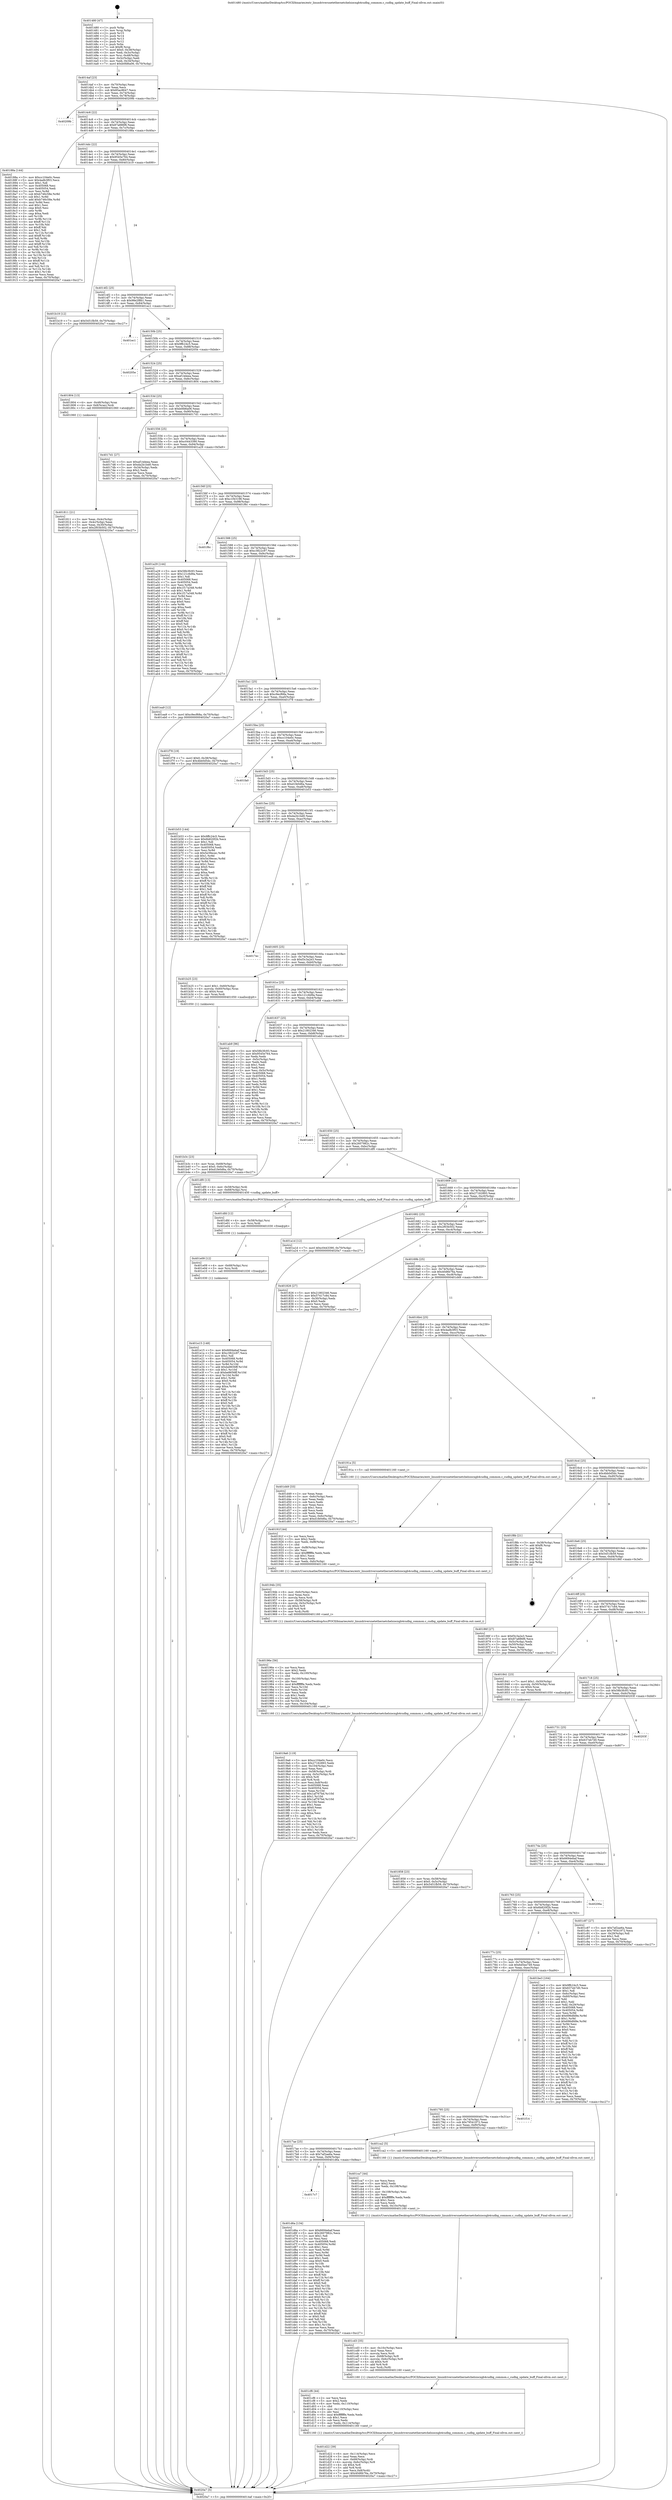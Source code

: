 digraph "0x401480" {
  label = "0x401480 (/mnt/c/Users/mathe/Desktop/tcc/POCII/binaries/extr_linuxdriversnetethernetchelsiocxgb4cudbg_common.c_cudbg_update_buff_Final-ollvm.out::main(0))"
  labelloc = "t"
  node[shape=record]

  Entry [label="",width=0.3,height=0.3,shape=circle,fillcolor=black,style=filled]
  "0x4014af" [label="{
     0x4014af [23]\l
     | [instrs]\l
     &nbsp;&nbsp;0x4014af \<+3\>: mov -0x70(%rbp),%eax\l
     &nbsp;&nbsp;0x4014b2 \<+2\>: mov %eax,%ecx\l
     &nbsp;&nbsp;0x4014b4 \<+6\>: sub $0x85ac8647,%ecx\l
     &nbsp;&nbsp;0x4014ba \<+3\>: mov %eax,-0x74(%rbp)\l
     &nbsp;&nbsp;0x4014bd \<+3\>: mov %ecx,-0x78(%rbp)\l
     &nbsp;&nbsp;0x4014c0 \<+6\>: je 000000000040209b \<main+0xc1b\>\l
  }"]
  "0x40209b" [label="{
     0x40209b\l
  }", style=dashed]
  "0x4014c6" [label="{
     0x4014c6 [22]\l
     | [instrs]\l
     &nbsp;&nbsp;0x4014c6 \<+5\>: jmp 00000000004014cb \<main+0x4b\>\l
     &nbsp;&nbsp;0x4014cb \<+3\>: mov -0x74(%rbp),%eax\l
     &nbsp;&nbsp;0x4014ce \<+5\>: sub $0x87a886f6,%eax\l
     &nbsp;&nbsp;0x4014d3 \<+3\>: mov %eax,-0x7c(%rbp)\l
     &nbsp;&nbsp;0x4014d6 \<+6\>: je 000000000040188a \<main+0x40a\>\l
  }"]
  Exit [label="",width=0.3,height=0.3,shape=circle,fillcolor=black,style=filled,peripheries=2]
  "0x40188a" [label="{
     0x40188a [144]\l
     | [instrs]\l
     &nbsp;&nbsp;0x40188a \<+5\>: mov $0xcc104e0c,%eax\l
     &nbsp;&nbsp;0x40188f \<+5\>: mov $0x4adb3f03,%ecx\l
     &nbsp;&nbsp;0x401894 \<+2\>: mov $0x1,%dl\l
     &nbsp;&nbsp;0x401896 \<+7\>: mov 0x405068,%esi\l
     &nbsp;&nbsp;0x40189d \<+7\>: mov 0x405054,%edi\l
     &nbsp;&nbsp;0x4018a4 \<+3\>: mov %esi,%r8d\l
     &nbsp;&nbsp;0x4018a7 \<+7\>: sub $0xb746c58e,%r8d\l
     &nbsp;&nbsp;0x4018ae \<+4\>: sub $0x1,%r8d\l
     &nbsp;&nbsp;0x4018b2 \<+7\>: add $0xb746c58e,%r8d\l
     &nbsp;&nbsp;0x4018b9 \<+4\>: imul %r8d,%esi\l
     &nbsp;&nbsp;0x4018bd \<+3\>: and $0x1,%esi\l
     &nbsp;&nbsp;0x4018c0 \<+3\>: cmp $0x0,%esi\l
     &nbsp;&nbsp;0x4018c3 \<+4\>: sete %r9b\l
     &nbsp;&nbsp;0x4018c7 \<+3\>: cmp $0xa,%edi\l
     &nbsp;&nbsp;0x4018ca \<+4\>: setl %r10b\l
     &nbsp;&nbsp;0x4018ce \<+3\>: mov %r9b,%r11b\l
     &nbsp;&nbsp;0x4018d1 \<+4\>: xor $0xff,%r11b\l
     &nbsp;&nbsp;0x4018d5 \<+3\>: mov %r10b,%bl\l
     &nbsp;&nbsp;0x4018d8 \<+3\>: xor $0xff,%bl\l
     &nbsp;&nbsp;0x4018db \<+3\>: xor $0x1,%dl\l
     &nbsp;&nbsp;0x4018de \<+3\>: mov %r11b,%r14b\l
     &nbsp;&nbsp;0x4018e1 \<+4\>: and $0xff,%r14b\l
     &nbsp;&nbsp;0x4018e5 \<+3\>: and %dl,%r9b\l
     &nbsp;&nbsp;0x4018e8 \<+3\>: mov %bl,%r15b\l
     &nbsp;&nbsp;0x4018eb \<+4\>: and $0xff,%r15b\l
     &nbsp;&nbsp;0x4018ef \<+3\>: and %dl,%r10b\l
     &nbsp;&nbsp;0x4018f2 \<+3\>: or %r9b,%r14b\l
     &nbsp;&nbsp;0x4018f5 \<+3\>: or %r10b,%r15b\l
     &nbsp;&nbsp;0x4018f8 \<+3\>: xor %r15b,%r14b\l
     &nbsp;&nbsp;0x4018fb \<+3\>: or %bl,%r11b\l
     &nbsp;&nbsp;0x4018fe \<+4\>: xor $0xff,%r11b\l
     &nbsp;&nbsp;0x401902 \<+3\>: or $0x1,%dl\l
     &nbsp;&nbsp;0x401905 \<+3\>: and %dl,%r11b\l
     &nbsp;&nbsp;0x401908 \<+3\>: or %r11b,%r14b\l
     &nbsp;&nbsp;0x40190b \<+4\>: test $0x1,%r14b\l
     &nbsp;&nbsp;0x40190f \<+3\>: cmovne %ecx,%eax\l
     &nbsp;&nbsp;0x401912 \<+3\>: mov %eax,-0x70(%rbp)\l
     &nbsp;&nbsp;0x401915 \<+5\>: jmp 00000000004020a7 \<main+0xc27\>\l
  }"]
  "0x4014dc" [label="{
     0x4014dc [22]\l
     | [instrs]\l
     &nbsp;&nbsp;0x4014dc \<+5\>: jmp 00000000004014e1 \<main+0x61\>\l
     &nbsp;&nbsp;0x4014e1 \<+3\>: mov -0x74(%rbp),%eax\l
     &nbsp;&nbsp;0x4014e4 \<+5\>: sub $0x9545e764,%eax\l
     &nbsp;&nbsp;0x4014e9 \<+3\>: mov %eax,-0x80(%rbp)\l
     &nbsp;&nbsp;0x4014ec \<+6\>: je 0000000000401b19 \<main+0x699\>\l
  }"]
  "0x401e15" [label="{
     0x401e15 [148]\l
     | [instrs]\l
     &nbsp;&nbsp;0x401e15 \<+5\>: mov $0x6694ebaf,%eax\l
     &nbsp;&nbsp;0x401e1a \<+5\>: mov $0xc3822c97,%ecx\l
     &nbsp;&nbsp;0x401e1f \<+2\>: mov $0x1,%dl\l
     &nbsp;&nbsp;0x401e21 \<+8\>: mov 0x405068,%r8d\l
     &nbsp;&nbsp;0x401e29 \<+8\>: mov 0x405054,%r9d\l
     &nbsp;&nbsp;0x401e31 \<+3\>: mov %r8d,%r10d\l
     &nbsp;&nbsp;0x401e34 \<+7\>: add $0xbe8656ff,%r10d\l
     &nbsp;&nbsp;0x401e3b \<+4\>: sub $0x1,%r10d\l
     &nbsp;&nbsp;0x401e3f \<+7\>: sub $0xbe8656ff,%r10d\l
     &nbsp;&nbsp;0x401e46 \<+4\>: imul %r10d,%r8d\l
     &nbsp;&nbsp;0x401e4a \<+4\>: and $0x1,%r8d\l
     &nbsp;&nbsp;0x401e4e \<+4\>: cmp $0x0,%r8d\l
     &nbsp;&nbsp;0x401e52 \<+4\>: sete %r11b\l
     &nbsp;&nbsp;0x401e56 \<+4\>: cmp $0xa,%r9d\l
     &nbsp;&nbsp;0x401e5a \<+3\>: setl %bl\l
     &nbsp;&nbsp;0x401e5d \<+3\>: mov %r11b,%r14b\l
     &nbsp;&nbsp;0x401e60 \<+4\>: xor $0xff,%r14b\l
     &nbsp;&nbsp;0x401e64 \<+3\>: mov %bl,%r15b\l
     &nbsp;&nbsp;0x401e67 \<+4\>: xor $0xff,%r15b\l
     &nbsp;&nbsp;0x401e6b \<+3\>: xor $0x0,%dl\l
     &nbsp;&nbsp;0x401e6e \<+3\>: mov %r14b,%r12b\l
     &nbsp;&nbsp;0x401e71 \<+4\>: and $0x0,%r12b\l
     &nbsp;&nbsp;0x401e75 \<+3\>: and %dl,%r11b\l
     &nbsp;&nbsp;0x401e78 \<+3\>: mov %r15b,%r13b\l
     &nbsp;&nbsp;0x401e7b \<+4\>: and $0x0,%r13b\l
     &nbsp;&nbsp;0x401e7f \<+2\>: and %dl,%bl\l
     &nbsp;&nbsp;0x401e81 \<+3\>: or %r11b,%r12b\l
     &nbsp;&nbsp;0x401e84 \<+3\>: or %bl,%r13b\l
     &nbsp;&nbsp;0x401e87 \<+3\>: xor %r13b,%r12b\l
     &nbsp;&nbsp;0x401e8a \<+3\>: or %r15b,%r14b\l
     &nbsp;&nbsp;0x401e8d \<+4\>: xor $0xff,%r14b\l
     &nbsp;&nbsp;0x401e91 \<+3\>: or $0x0,%dl\l
     &nbsp;&nbsp;0x401e94 \<+3\>: and %dl,%r14b\l
     &nbsp;&nbsp;0x401e97 \<+3\>: or %r14b,%r12b\l
     &nbsp;&nbsp;0x401e9a \<+4\>: test $0x1,%r12b\l
     &nbsp;&nbsp;0x401e9e \<+3\>: cmovne %ecx,%eax\l
     &nbsp;&nbsp;0x401ea1 \<+3\>: mov %eax,-0x70(%rbp)\l
     &nbsp;&nbsp;0x401ea4 \<+5\>: jmp 00000000004020a7 \<main+0xc27\>\l
  }"]
  "0x401b19" [label="{
     0x401b19 [12]\l
     | [instrs]\l
     &nbsp;&nbsp;0x401b19 \<+7\>: movl $0x5451fb59,-0x70(%rbp)\l
     &nbsp;&nbsp;0x401b20 \<+5\>: jmp 00000000004020a7 \<main+0xc27\>\l
  }"]
  "0x4014f2" [label="{
     0x4014f2 [25]\l
     | [instrs]\l
     &nbsp;&nbsp;0x4014f2 \<+5\>: jmp 00000000004014f7 \<main+0x77\>\l
     &nbsp;&nbsp;0x4014f7 \<+3\>: mov -0x74(%rbp),%eax\l
     &nbsp;&nbsp;0x4014fa \<+5\>: sub $0x98e2f8b1,%eax\l
     &nbsp;&nbsp;0x4014ff \<+6\>: mov %eax,-0x84(%rbp)\l
     &nbsp;&nbsp;0x401505 \<+6\>: je 0000000000401ec1 \<main+0xa41\>\l
  }"]
  "0x401e09" [label="{
     0x401e09 [12]\l
     | [instrs]\l
     &nbsp;&nbsp;0x401e09 \<+4\>: mov -0x68(%rbp),%rsi\l
     &nbsp;&nbsp;0x401e0d \<+3\>: mov %rsi,%rdi\l
     &nbsp;&nbsp;0x401e10 \<+5\>: call 0000000000401030 \<free@plt\>\l
     | [calls]\l
     &nbsp;&nbsp;0x401030 \{1\} (unknown)\l
  }"]
  "0x401ec1" [label="{
     0x401ec1\l
  }", style=dashed]
  "0x40150b" [label="{
     0x40150b [25]\l
     | [instrs]\l
     &nbsp;&nbsp;0x40150b \<+5\>: jmp 0000000000401510 \<main+0x90\>\l
     &nbsp;&nbsp;0x401510 \<+3\>: mov -0x74(%rbp),%eax\l
     &nbsp;&nbsp;0x401513 \<+5\>: sub $0x9ffc24c5,%eax\l
     &nbsp;&nbsp;0x401518 \<+6\>: mov %eax,-0x88(%rbp)\l
     &nbsp;&nbsp;0x40151e \<+6\>: je 000000000040205e \<main+0xbde\>\l
  }"]
  "0x401dfd" [label="{
     0x401dfd [12]\l
     | [instrs]\l
     &nbsp;&nbsp;0x401dfd \<+4\>: mov -0x58(%rbp),%rsi\l
     &nbsp;&nbsp;0x401e01 \<+3\>: mov %rsi,%rdi\l
     &nbsp;&nbsp;0x401e04 \<+5\>: call 0000000000401030 \<free@plt\>\l
     | [calls]\l
     &nbsp;&nbsp;0x401030 \{1\} (unknown)\l
  }"]
  "0x40205e" [label="{
     0x40205e\l
  }", style=dashed]
  "0x401524" [label="{
     0x401524 [25]\l
     | [instrs]\l
     &nbsp;&nbsp;0x401524 \<+5\>: jmp 0000000000401529 \<main+0xa9\>\l
     &nbsp;&nbsp;0x401529 \<+3\>: mov -0x74(%rbp),%eax\l
     &nbsp;&nbsp;0x40152c \<+5\>: sub $0xaf14deea,%eax\l
     &nbsp;&nbsp;0x401531 \<+6\>: mov %eax,-0x8c(%rbp)\l
     &nbsp;&nbsp;0x401537 \<+6\>: je 0000000000401804 \<main+0x384\>\l
  }"]
  "0x4017c7" [label="{
     0x4017c7\l
  }", style=dashed]
  "0x401804" [label="{
     0x401804 [13]\l
     | [instrs]\l
     &nbsp;&nbsp;0x401804 \<+4\>: mov -0x48(%rbp),%rax\l
     &nbsp;&nbsp;0x401808 \<+4\>: mov 0x8(%rax),%rdi\l
     &nbsp;&nbsp;0x40180c \<+5\>: call 0000000000401060 \<atoi@plt\>\l
     | [calls]\l
     &nbsp;&nbsp;0x401060 \{1\} (unknown)\l
  }"]
  "0x40153d" [label="{
     0x40153d [25]\l
     | [instrs]\l
     &nbsp;&nbsp;0x40153d \<+5\>: jmp 0000000000401542 \<main+0xc2\>\l
     &nbsp;&nbsp;0x401542 \<+3\>: mov -0x74(%rbp),%eax\l
     &nbsp;&nbsp;0x401545 \<+5\>: sub $0xb0fd6a06,%eax\l
     &nbsp;&nbsp;0x40154a \<+6\>: mov %eax,-0x90(%rbp)\l
     &nbsp;&nbsp;0x401550 \<+6\>: je 00000000004017d1 \<main+0x351\>\l
  }"]
  "0x401d6a" [label="{
     0x401d6a [134]\l
     | [instrs]\l
     &nbsp;&nbsp;0x401d6a \<+5\>: mov $0x6694ebaf,%eax\l
     &nbsp;&nbsp;0x401d6f \<+5\>: mov $0x2607982c,%ecx\l
     &nbsp;&nbsp;0x401d74 \<+2\>: mov $0x1,%dl\l
     &nbsp;&nbsp;0x401d76 \<+2\>: xor %esi,%esi\l
     &nbsp;&nbsp;0x401d78 \<+7\>: mov 0x405068,%edi\l
     &nbsp;&nbsp;0x401d7f \<+8\>: mov 0x405054,%r8d\l
     &nbsp;&nbsp;0x401d87 \<+3\>: sub $0x1,%esi\l
     &nbsp;&nbsp;0x401d8a \<+3\>: mov %edi,%r9d\l
     &nbsp;&nbsp;0x401d8d \<+3\>: add %esi,%r9d\l
     &nbsp;&nbsp;0x401d90 \<+4\>: imul %r9d,%edi\l
     &nbsp;&nbsp;0x401d94 \<+3\>: and $0x1,%edi\l
     &nbsp;&nbsp;0x401d97 \<+3\>: cmp $0x0,%edi\l
     &nbsp;&nbsp;0x401d9a \<+4\>: sete %r10b\l
     &nbsp;&nbsp;0x401d9e \<+4\>: cmp $0xa,%r8d\l
     &nbsp;&nbsp;0x401da2 \<+4\>: setl %r11b\l
     &nbsp;&nbsp;0x401da6 \<+3\>: mov %r10b,%bl\l
     &nbsp;&nbsp;0x401da9 \<+3\>: xor $0xff,%bl\l
     &nbsp;&nbsp;0x401dac \<+3\>: mov %r11b,%r14b\l
     &nbsp;&nbsp;0x401daf \<+4\>: xor $0xff,%r14b\l
     &nbsp;&nbsp;0x401db3 \<+3\>: xor $0x0,%dl\l
     &nbsp;&nbsp;0x401db6 \<+3\>: mov %bl,%r15b\l
     &nbsp;&nbsp;0x401db9 \<+4\>: and $0x0,%r15b\l
     &nbsp;&nbsp;0x401dbd \<+3\>: and %dl,%r10b\l
     &nbsp;&nbsp;0x401dc0 \<+3\>: mov %r14b,%r12b\l
     &nbsp;&nbsp;0x401dc3 \<+4\>: and $0x0,%r12b\l
     &nbsp;&nbsp;0x401dc7 \<+3\>: and %dl,%r11b\l
     &nbsp;&nbsp;0x401dca \<+3\>: or %r10b,%r15b\l
     &nbsp;&nbsp;0x401dcd \<+3\>: or %r11b,%r12b\l
     &nbsp;&nbsp;0x401dd0 \<+3\>: xor %r12b,%r15b\l
     &nbsp;&nbsp;0x401dd3 \<+3\>: or %r14b,%bl\l
     &nbsp;&nbsp;0x401dd6 \<+3\>: xor $0xff,%bl\l
     &nbsp;&nbsp;0x401dd9 \<+3\>: or $0x0,%dl\l
     &nbsp;&nbsp;0x401ddc \<+2\>: and %dl,%bl\l
     &nbsp;&nbsp;0x401dde \<+3\>: or %bl,%r15b\l
     &nbsp;&nbsp;0x401de1 \<+4\>: test $0x1,%r15b\l
     &nbsp;&nbsp;0x401de5 \<+3\>: cmovne %ecx,%eax\l
     &nbsp;&nbsp;0x401de8 \<+3\>: mov %eax,-0x70(%rbp)\l
     &nbsp;&nbsp;0x401deb \<+5\>: jmp 00000000004020a7 \<main+0xc27\>\l
  }"]
  "0x4017d1" [label="{
     0x4017d1 [27]\l
     | [instrs]\l
     &nbsp;&nbsp;0x4017d1 \<+5\>: mov $0xaf14deea,%eax\l
     &nbsp;&nbsp;0x4017d6 \<+5\>: mov $0xda2b1bd0,%ecx\l
     &nbsp;&nbsp;0x4017db \<+3\>: mov -0x34(%rbp),%edx\l
     &nbsp;&nbsp;0x4017de \<+3\>: cmp $0x2,%edx\l
     &nbsp;&nbsp;0x4017e1 \<+3\>: cmovne %ecx,%eax\l
     &nbsp;&nbsp;0x4017e4 \<+3\>: mov %eax,-0x70(%rbp)\l
     &nbsp;&nbsp;0x4017e7 \<+5\>: jmp 00000000004020a7 \<main+0xc27\>\l
  }"]
  "0x401556" [label="{
     0x401556 [25]\l
     | [instrs]\l
     &nbsp;&nbsp;0x401556 \<+5\>: jmp 000000000040155b \<main+0xdb\>\l
     &nbsp;&nbsp;0x40155b \<+3\>: mov -0x74(%rbp),%eax\l
     &nbsp;&nbsp;0x40155e \<+5\>: sub $0xc0443390,%eax\l
     &nbsp;&nbsp;0x401563 \<+6\>: mov %eax,-0x94(%rbp)\l
     &nbsp;&nbsp;0x401569 \<+6\>: je 0000000000401a29 \<main+0x5a9\>\l
  }"]
  "0x4020a7" [label="{
     0x4020a7 [5]\l
     | [instrs]\l
     &nbsp;&nbsp;0x4020a7 \<+5\>: jmp 00000000004014af \<main+0x2f\>\l
  }"]
  "0x401480" [label="{
     0x401480 [47]\l
     | [instrs]\l
     &nbsp;&nbsp;0x401480 \<+1\>: push %rbp\l
     &nbsp;&nbsp;0x401481 \<+3\>: mov %rsp,%rbp\l
     &nbsp;&nbsp;0x401484 \<+2\>: push %r15\l
     &nbsp;&nbsp;0x401486 \<+2\>: push %r14\l
     &nbsp;&nbsp;0x401488 \<+2\>: push %r13\l
     &nbsp;&nbsp;0x40148a \<+2\>: push %r12\l
     &nbsp;&nbsp;0x40148c \<+1\>: push %rbx\l
     &nbsp;&nbsp;0x40148d \<+7\>: sub $0xf8,%rsp\l
     &nbsp;&nbsp;0x401494 \<+7\>: movl $0x0,-0x38(%rbp)\l
     &nbsp;&nbsp;0x40149b \<+3\>: mov %edi,-0x3c(%rbp)\l
     &nbsp;&nbsp;0x40149e \<+4\>: mov %rsi,-0x48(%rbp)\l
     &nbsp;&nbsp;0x4014a2 \<+3\>: mov -0x3c(%rbp),%edi\l
     &nbsp;&nbsp;0x4014a5 \<+3\>: mov %edi,-0x34(%rbp)\l
     &nbsp;&nbsp;0x4014a8 \<+7\>: movl $0xb0fd6a06,-0x70(%rbp)\l
  }"]
  "0x401811" [label="{
     0x401811 [21]\l
     | [instrs]\l
     &nbsp;&nbsp;0x401811 \<+3\>: mov %eax,-0x4c(%rbp)\l
     &nbsp;&nbsp;0x401814 \<+3\>: mov -0x4c(%rbp),%eax\l
     &nbsp;&nbsp;0x401817 \<+3\>: mov %eax,-0x30(%rbp)\l
     &nbsp;&nbsp;0x40181a \<+7\>: movl $0x2f03b502,-0x70(%rbp)\l
     &nbsp;&nbsp;0x401821 \<+5\>: jmp 00000000004020a7 \<main+0xc27\>\l
  }"]
  "0x401d22" [label="{
     0x401d22 [39]\l
     | [instrs]\l
     &nbsp;&nbsp;0x401d22 \<+6\>: mov -0x114(%rbp),%ecx\l
     &nbsp;&nbsp;0x401d28 \<+3\>: imul %eax,%ecx\l
     &nbsp;&nbsp;0x401d2b \<+4\>: mov -0x68(%rbp),%rdi\l
     &nbsp;&nbsp;0x401d2f \<+4\>: movslq -0x6c(%rbp),%r8\l
     &nbsp;&nbsp;0x401d33 \<+4\>: shl $0x4,%r8\l
     &nbsp;&nbsp;0x401d37 \<+3\>: add %r8,%rdi\l
     &nbsp;&nbsp;0x401d3a \<+3\>: mov %ecx,0x8(%rdi)\l
     &nbsp;&nbsp;0x401d3d \<+7\>: movl $0x40d6b76a,-0x70(%rbp)\l
     &nbsp;&nbsp;0x401d44 \<+5\>: jmp 00000000004020a7 \<main+0xc27\>\l
  }"]
  "0x401a29" [label="{
     0x401a29 [144]\l
     | [instrs]\l
     &nbsp;&nbsp;0x401a29 \<+5\>: mov $0x58b3fc93,%eax\l
     &nbsp;&nbsp;0x401a2e \<+5\>: mov $0x121c6d9a,%ecx\l
     &nbsp;&nbsp;0x401a33 \<+2\>: mov $0x1,%dl\l
     &nbsp;&nbsp;0x401a35 \<+7\>: mov 0x405068,%esi\l
     &nbsp;&nbsp;0x401a3c \<+7\>: mov 0x405054,%edi\l
     &nbsp;&nbsp;0x401a43 \<+3\>: mov %esi,%r8d\l
     &nbsp;&nbsp;0x401a46 \<+7\>: add $0x1f17a348,%r8d\l
     &nbsp;&nbsp;0x401a4d \<+4\>: sub $0x1,%r8d\l
     &nbsp;&nbsp;0x401a51 \<+7\>: sub $0x1f17a348,%r8d\l
     &nbsp;&nbsp;0x401a58 \<+4\>: imul %r8d,%esi\l
     &nbsp;&nbsp;0x401a5c \<+3\>: and $0x1,%esi\l
     &nbsp;&nbsp;0x401a5f \<+3\>: cmp $0x0,%esi\l
     &nbsp;&nbsp;0x401a62 \<+4\>: sete %r9b\l
     &nbsp;&nbsp;0x401a66 \<+3\>: cmp $0xa,%edi\l
     &nbsp;&nbsp;0x401a69 \<+4\>: setl %r10b\l
     &nbsp;&nbsp;0x401a6d \<+3\>: mov %r9b,%r11b\l
     &nbsp;&nbsp;0x401a70 \<+4\>: xor $0xff,%r11b\l
     &nbsp;&nbsp;0x401a74 \<+3\>: mov %r10b,%bl\l
     &nbsp;&nbsp;0x401a77 \<+3\>: xor $0xff,%bl\l
     &nbsp;&nbsp;0x401a7a \<+3\>: xor $0x0,%dl\l
     &nbsp;&nbsp;0x401a7d \<+3\>: mov %r11b,%r14b\l
     &nbsp;&nbsp;0x401a80 \<+4\>: and $0x0,%r14b\l
     &nbsp;&nbsp;0x401a84 \<+3\>: and %dl,%r9b\l
     &nbsp;&nbsp;0x401a87 \<+3\>: mov %bl,%r15b\l
     &nbsp;&nbsp;0x401a8a \<+4\>: and $0x0,%r15b\l
     &nbsp;&nbsp;0x401a8e \<+3\>: and %dl,%r10b\l
     &nbsp;&nbsp;0x401a91 \<+3\>: or %r9b,%r14b\l
     &nbsp;&nbsp;0x401a94 \<+3\>: or %r10b,%r15b\l
     &nbsp;&nbsp;0x401a97 \<+3\>: xor %r15b,%r14b\l
     &nbsp;&nbsp;0x401a9a \<+3\>: or %bl,%r11b\l
     &nbsp;&nbsp;0x401a9d \<+4\>: xor $0xff,%r11b\l
     &nbsp;&nbsp;0x401aa1 \<+3\>: or $0x0,%dl\l
     &nbsp;&nbsp;0x401aa4 \<+3\>: and %dl,%r11b\l
     &nbsp;&nbsp;0x401aa7 \<+3\>: or %r11b,%r14b\l
     &nbsp;&nbsp;0x401aaa \<+4\>: test $0x1,%r14b\l
     &nbsp;&nbsp;0x401aae \<+3\>: cmovne %ecx,%eax\l
     &nbsp;&nbsp;0x401ab1 \<+3\>: mov %eax,-0x70(%rbp)\l
     &nbsp;&nbsp;0x401ab4 \<+5\>: jmp 00000000004020a7 \<main+0xc27\>\l
  }"]
  "0x40156f" [label="{
     0x40156f [25]\l
     | [instrs]\l
     &nbsp;&nbsp;0x40156f \<+5\>: jmp 0000000000401574 \<main+0xf4\>\l
     &nbsp;&nbsp;0x401574 \<+3\>: mov -0x74(%rbp),%eax\l
     &nbsp;&nbsp;0x401577 \<+5\>: sub $0xc1f43198,%eax\l
     &nbsp;&nbsp;0x40157c \<+6\>: mov %eax,-0x98(%rbp)\l
     &nbsp;&nbsp;0x401582 \<+6\>: je 0000000000401f6c \<main+0xaec\>\l
  }"]
  "0x401cf6" [label="{
     0x401cf6 [44]\l
     | [instrs]\l
     &nbsp;&nbsp;0x401cf6 \<+2\>: xor %ecx,%ecx\l
     &nbsp;&nbsp;0x401cf8 \<+5\>: mov $0x2,%edx\l
     &nbsp;&nbsp;0x401cfd \<+6\>: mov %edx,-0x110(%rbp)\l
     &nbsp;&nbsp;0x401d03 \<+1\>: cltd\l
     &nbsp;&nbsp;0x401d04 \<+6\>: mov -0x110(%rbp),%esi\l
     &nbsp;&nbsp;0x401d0a \<+2\>: idiv %esi\l
     &nbsp;&nbsp;0x401d0c \<+6\>: imul $0xfffffffe,%edx,%edx\l
     &nbsp;&nbsp;0x401d12 \<+3\>: sub $0x1,%ecx\l
     &nbsp;&nbsp;0x401d15 \<+2\>: sub %ecx,%edx\l
     &nbsp;&nbsp;0x401d17 \<+6\>: mov %edx,-0x114(%rbp)\l
     &nbsp;&nbsp;0x401d1d \<+5\>: call 0000000000401160 \<next_i\>\l
     | [calls]\l
     &nbsp;&nbsp;0x401160 \{1\} (/mnt/c/Users/mathe/Desktop/tcc/POCII/binaries/extr_linuxdriversnetethernetchelsiocxgb4cudbg_common.c_cudbg_update_buff_Final-ollvm.out::next_i)\l
  }"]
  "0x401f6c" [label="{
     0x401f6c\l
  }", style=dashed]
  "0x401588" [label="{
     0x401588 [25]\l
     | [instrs]\l
     &nbsp;&nbsp;0x401588 \<+5\>: jmp 000000000040158d \<main+0x10d\>\l
     &nbsp;&nbsp;0x40158d \<+3\>: mov -0x74(%rbp),%eax\l
     &nbsp;&nbsp;0x401590 \<+5\>: sub $0xc3822c97,%eax\l
     &nbsp;&nbsp;0x401595 \<+6\>: mov %eax,-0x9c(%rbp)\l
     &nbsp;&nbsp;0x40159b \<+6\>: je 0000000000401ea9 \<main+0xa29\>\l
  }"]
  "0x401cd3" [label="{
     0x401cd3 [35]\l
     | [instrs]\l
     &nbsp;&nbsp;0x401cd3 \<+6\>: mov -0x10c(%rbp),%ecx\l
     &nbsp;&nbsp;0x401cd9 \<+3\>: imul %eax,%ecx\l
     &nbsp;&nbsp;0x401cdc \<+3\>: movslq %ecx,%rdi\l
     &nbsp;&nbsp;0x401cdf \<+4\>: mov -0x68(%rbp),%r8\l
     &nbsp;&nbsp;0x401ce3 \<+4\>: movslq -0x6c(%rbp),%r9\l
     &nbsp;&nbsp;0x401ce7 \<+4\>: shl $0x4,%r9\l
     &nbsp;&nbsp;0x401ceb \<+3\>: add %r9,%r8\l
     &nbsp;&nbsp;0x401cee \<+3\>: mov %rdi,(%r8)\l
     &nbsp;&nbsp;0x401cf1 \<+5\>: call 0000000000401160 \<next_i\>\l
     | [calls]\l
     &nbsp;&nbsp;0x401160 \{1\} (/mnt/c/Users/mathe/Desktop/tcc/POCII/binaries/extr_linuxdriversnetethernetchelsiocxgb4cudbg_common.c_cudbg_update_buff_Final-ollvm.out::next_i)\l
  }"]
  "0x401ea9" [label="{
     0x401ea9 [12]\l
     | [instrs]\l
     &nbsp;&nbsp;0x401ea9 \<+7\>: movl $0xc9ecf68a,-0x70(%rbp)\l
     &nbsp;&nbsp;0x401eb0 \<+5\>: jmp 00000000004020a7 \<main+0xc27\>\l
  }"]
  "0x4015a1" [label="{
     0x4015a1 [25]\l
     | [instrs]\l
     &nbsp;&nbsp;0x4015a1 \<+5\>: jmp 00000000004015a6 \<main+0x126\>\l
     &nbsp;&nbsp;0x4015a6 \<+3\>: mov -0x74(%rbp),%eax\l
     &nbsp;&nbsp;0x4015a9 \<+5\>: sub $0xc9ecf68a,%eax\l
     &nbsp;&nbsp;0x4015ae \<+6\>: mov %eax,-0xa0(%rbp)\l
     &nbsp;&nbsp;0x4015b4 \<+6\>: je 0000000000401f78 \<main+0xaf8\>\l
  }"]
  "0x401ca7" [label="{
     0x401ca7 [44]\l
     | [instrs]\l
     &nbsp;&nbsp;0x401ca7 \<+2\>: xor %ecx,%ecx\l
     &nbsp;&nbsp;0x401ca9 \<+5\>: mov $0x2,%edx\l
     &nbsp;&nbsp;0x401cae \<+6\>: mov %edx,-0x108(%rbp)\l
     &nbsp;&nbsp;0x401cb4 \<+1\>: cltd\l
     &nbsp;&nbsp;0x401cb5 \<+6\>: mov -0x108(%rbp),%esi\l
     &nbsp;&nbsp;0x401cbb \<+2\>: idiv %esi\l
     &nbsp;&nbsp;0x401cbd \<+6\>: imul $0xfffffffe,%edx,%edx\l
     &nbsp;&nbsp;0x401cc3 \<+3\>: sub $0x1,%ecx\l
     &nbsp;&nbsp;0x401cc6 \<+2\>: sub %ecx,%edx\l
     &nbsp;&nbsp;0x401cc8 \<+6\>: mov %edx,-0x10c(%rbp)\l
     &nbsp;&nbsp;0x401cce \<+5\>: call 0000000000401160 \<next_i\>\l
     | [calls]\l
     &nbsp;&nbsp;0x401160 \{1\} (/mnt/c/Users/mathe/Desktop/tcc/POCII/binaries/extr_linuxdriversnetethernetchelsiocxgb4cudbg_common.c_cudbg_update_buff_Final-ollvm.out::next_i)\l
  }"]
  "0x401f78" [label="{
     0x401f78 [19]\l
     | [instrs]\l
     &nbsp;&nbsp;0x401f78 \<+7\>: movl $0x0,-0x38(%rbp)\l
     &nbsp;&nbsp;0x401f7f \<+7\>: movl $0x4bb0d5dc,-0x70(%rbp)\l
     &nbsp;&nbsp;0x401f86 \<+5\>: jmp 00000000004020a7 \<main+0xc27\>\l
  }"]
  "0x4015ba" [label="{
     0x4015ba [25]\l
     | [instrs]\l
     &nbsp;&nbsp;0x4015ba \<+5\>: jmp 00000000004015bf \<main+0x13f\>\l
     &nbsp;&nbsp;0x4015bf \<+3\>: mov -0x74(%rbp),%eax\l
     &nbsp;&nbsp;0x4015c2 \<+5\>: sub $0xcc104e0c,%eax\l
     &nbsp;&nbsp;0x4015c7 \<+6\>: mov %eax,-0xa4(%rbp)\l
     &nbsp;&nbsp;0x4015cd \<+6\>: je 0000000000401fa0 \<main+0xb20\>\l
  }"]
  "0x4017ae" [label="{
     0x4017ae [25]\l
     | [instrs]\l
     &nbsp;&nbsp;0x4017ae \<+5\>: jmp 00000000004017b3 \<main+0x333\>\l
     &nbsp;&nbsp;0x4017b3 \<+3\>: mov -0x74(%rbp),%eax\l
     &nbsp;&nbsp;0x4017b6 \<+5\>: sub $0x7af2ae6a,%eax\l
     &nbsp;&nbsp;0x4017bb \<+6\>: mov %eax,-0xf4(%rbp)\l
     &nbsp;&nbsp;0x4017c1 \<+6\>: je 0000000000401d6a \<main+0x8ea\>\l
  }"]
  "0x401fa0" [label="{
     0x401fa0\l
  }", style=dashed]
  "0x4015d3" [label="{
     0x4015d3 [25]\l
     | [instrs]\l
     &nbsp;&nbsp;0x4015d3 \<+5\>: jmp 00000000004015d8 \<main+0x158\>\l
     &nbsp;&nbsp;0x4015d8 \<+3\>: mov -0x74(%rbp),%eax\l
     &nbsp;&nbsp;0x4015db \<+5\>: sub $0xd1fe0d6a,%eax\l
     &nbsp;&nbsp;0x4015e0 \<+6\>: mov %eax,-0xa8(%rbp)\l
     &nbsp;&nbsp;0x4015e6 \<+6\>: je 0000000000401b53 \<main+0x6d3\>\l
  }"]
  "0x401ca2" [label="{
     0x401ca2 [5]\l
     | [instrs]\l
     &nbsp;&nbsp;0x401ca2 \<+5\>: call 0000000000401160 \<next_i\>\l
     | [calls]\l
     &nbsp;&nbsp;0x401160 \{1\} (/mnt/c/Users/mathe/Desktop/tcc/POCII/binaries/extr_linuxdriversnetethernetchelsiocxgb4cudbg_common.c_cudbg_update_buff_Final-ollvm.out::next_i)\l
  }"]
  "0x401b53" [label="{
     0x401b53 [144]\l
     | [instrs]\l
     &nbsp;&nbsp;0x401b53 \<+5\>: mov $0x9ffc24c5,%eax\l
     &nbsp;&nbsp;0x401b58 \<+5\>: mov $0x6b820f2b,%ecx\l
     &nbsp;&nbsp;0x401b5d \<+2\>: mov $0x1,%dl\l
     &nbsp;&nbsp;0x401b5f \<+7\>: mov 0x405068,%esi\l
     &nbsp;&nbsp;0x401b66 \<+7\>: mov 0x405054,%edi\l
     &nbsp;&nbsp;0x401b6d \<+3\>: mov %esi,%r8d\l
     &nbsp;&nbsp;0x401b70 \<+7\>: sub $0x5e39ecec,%r8d\l
     &nbsp;&nbsp;0x401b77 \<+4\>: sub $0x1,%r8d\l
     &nbsp;&nbsp;0x401b7b \<+7\>: add $0x5e39ecec,%r8d\l
     &nbsp;&nbsp;0x401b82 \<+4\>: imul %r8d,%esi\l
     &nbsp;&nbsp;0x401b86 \<+3\>: and $0x1,%esi\l
     &nbsp;&nbsp;0x401b89 \<+3\>: cmp $0x0,%esi\l
     &nbsp;&nbsp;0x401b8c \<+4\>: sete %r9b\l
     &nbsp;&nbsp;0x401b90 \<+3\>: cmp $0xa,%edi\l
     &nbsp;&nbsp;0x401b93 \<+4\>: setl %r10b\l
     &nbsp;&nbsp;0x401b97 \<+3\>: mov %r9b,%r11b\l
     &nbsp;&nbsp;0x401b9a \<+4\>: xor $0xff,%r11b\l
     &nbsp;&nbsp;0x401b9e \<+3\>: mov %r10b,%bl\l
     &nbsp;&nbsp;0x401ba1 \<+3\>: xor $0xff,%bl\l
     &nbsp;&nbsp;0x401ba4 \<+3\>: xor $0x1,%dl\l
     &nbsp;&nbsp;0x401ba7 \<+3\>: mov %r11b,%r14b\l
     &nbsp;&nbsp;0x401baa \<+4\>: and $0xff,%r14b\l
     &nbsp;&nbsp;0x401bae \<+3\>: and %dl,%r9b\l
     &nbsp;&nbsp;0x401bb1 \<+3\>: mov %bl,%r15b\l
     &nbsp;&nbsp;0x401bb4 \<+4\>: and $0xff,%r15b\l
     &nbsp;&nbsp;0x401bb8 \<+3\>: and %dl,%r10b\l
     &nbsp;&nbsp;0x401bbb \<+3\>: or %r9b,%r14b\l
     &nbsp;&nbsp;0x401bbe \<+3\>: or %r10b,%r15b\l
     &nbsp;&nbsp;0x401bc1 \<+3\>: xor %r15b,%r14b\l
     &nbsp;&nbsp;0x401bc4 \<+3\>: or %bl,%r11b\l
     &nbsp;&nbsp;0x401bc7 \<+4\>: xor $0xff,%r11b\l
     &nbsp;&nbsp;0x401bcb \<+3\>: or $0x1,%dl\l
     &nbsp;&nbsp;0x401bce \<+3\>: and %dl,%r11b\l
     &nbsp;&nbsp;0x401bd1 \<+3\>: or %r11b,%r14b\l
     &nbsp;&nbsp;0x401bd4 \<+4\>: test $0x1,%r14b\l
     &nbsp;&nbsp;0x401bd8 \<+3\>: cmovne %ecx,%eax\l
     &nbsp;&nbsp;0x401bdb \<+3\>: mov %eax,-0x70(%rbp)\l
     &nbsp;&nbsp;0x401bde \<+5\>: jmp 00000000004020a7 \<main+0xc27\>\l
  }"]
  "0x4015ec" [label="{
     0x4015ec [25]\l
     | [instrs]\l
     &nbsp;&nbsp;0x4015ec \<+5\>: jmp 00000000004015f1 \<main+0x171\>\l
     &nbsp;&nbsp;0x4015f1 \<+3\>: mov -0x74(%rbp),%eax\l
     &nbsp;&nbsp;0x4015f4 \<+5\>: sub $0xda2b1bd0,%eax\l
     &nbsp;&nbsp;0x4015f9 \<+6\>: mov %eax,-0xac(%rbp)\l
     &nbsp;&nbsp;0x4015ff \<+6\>: je 00000000004017ec \<main+0x36c\>\l
  }"]
  "0x401795" [label="{
     0x401795 [25]\l
     | [instrs]\l
     &nbsp;&nbsp;0x401795 \<+5\>: jmp 000000000040179a \<main+0x31a\>\l
     &nbsp;&nbsp;0x40179a \<+3\>: mov -0x74(%rbp),%eax\l
     &nbsp;&nbsp;0x40179d \<+5\>: sub $0x79541972,%eax\l
     &nbsp;&nbsp;0x4017a2 \<+6\>: mov %eax,-0xf0(%rbp)\l
     &nbsp;&nbsp;0x4017a8 \<+6\>: je 0000000000401ca2 \<main+0x822\>\l
  }"]
  "0x4017ec" [label="{
     0x4017ec\l
  }", style=dashed]
  "0x401605" [label="{
     0x401605 [25]\l
     | [instrs]\l
     &nbsp;&nbsp;0x401605 \<+5\>: jmp 000000000040160a \<main+0x18a\>\l
     &nbsp;&nbsp;0x40160a \<+3\>: mov -0x74(%rbp),%eax\l
     &nbsp;&nbsp;0x40160d \<+5\>: sub $0xf3c3a2e3,%eax\l
     &nbsp;&nbsp;0x401612 \<+6\>: mov %eax,-0xb0(%rbp)\l
     &nbsp;&nbsp;0x401618 \<+6\>: je 0000000000401b25 \<main+0x6a5\>\l
  }"]
  "0x401f14" [label="{
     0x401f14\l
  }", style=dashed]
  "0x401b25" [label="{
     0x401b25 [23]\l
     | [instrs]\l
     &nbsp;&nbsp;0x401b25 \<+7\>: movl $0x1,-0x60(%rbp)\l
     &nbsp;&nbsp;0x401b2c \<+4\>: movslq -0x60(%rbp),%rax\l
     &nbsp;&nbsp;0x401b30 \<+4\>: shl $0x4,%rax\l
     &nbsp;&nbsp;0x401b34 \<+3\>: mov %rax,%rdi\l
     &nbsp;&nbsp;0x401b37 \<+5\>: call 0000000000401050 \<malloc@plt\>\l
     | [calls]\l
     &nbsp;&nbsp;0x401050 \{1\} (unknown)\l
  }"]
  "0x40161e" [label="{
     0x40161e [25]\l
     | [instrs]\l
     &nbsp;&nbsp;0x40161e \<+5\>: jmp 0000000000401623 \<main+0x1a3\>\l
     &nbsp;&nbsp;0x401623 \<+3\>: mov -0x74(%rbp),%eax\l
     &nbsp;&nbsp;0x401626 \<+5\>: sub $0x121c6d9a,%eax\l
     &nbsp;&nbsp;0x40162b \<+6\>: mov %eax,-0xb4(%rbp)\l
     &nbsp;&nbsp;0x401631 \<+6\>: je 0000000000401ab9 \<main+0x639\>\l
  }"]
  "0x40177c" [label="{
     0x40177c [25]\l
     | [instrs]\l
     &nbsp;&nbsp;0x40177c \<+5\>: jmp 0000000000401781 \<main+0x301\>\l
     &nbsp;&nbsp;0x401781 \<+3\>: mov -0x74(%rbp),%eax\l
     &nbsp;&nbsp;0x401784 \<+5\>: sub $0x6d5ee749,%eax\l
     &nbsp;&nbsp;0x401789 \<+6\>: mov %eax,-0xec(%rbp)\l
     &nbsp;&nbsp;0x40178f \<+6\>: je 0000000000401f14 \<main+0xa94\>\l
  }"]
  "0x401ab9" [label="{
     0x401ab9 [96]\l
     | [instrs]\l
     &nbsp;&nbsp;0x401ab9 \<+5\>: mov $0x58b3fc93,%eax\l
     &nbsp;&nbsp;0x401abe \<+5\>: mov $0x9545e764,%ecx\l
     &nbsp;&nbsp;0x401ac3 \<+2\>: xor %edx,%edx\l
     &nbsp;&nbsp;0x401ac5 \<+3\>: mov -0x5c(%rbp),%esi\l
     &nbsp;&nbsp;0x401ac8 \<+2\>: mov %edx,%edi\l
     &nbsp;&nbsp;0x401aca \<+3\>: sub $0x1,%edi\l
     &nbsp;&nbsp;0x401acd \<+2\>: sub %edi,%esi\l
     &nbsp;&nbsp;0x401acf \<+3\>: mov %esi,-0x5c(%rbp)\l
     &nbsp;&nbsp;0x401ad2 \<+7\>: mov 0x405068,%esi\l
     &nbsp;&nbsp;0x401ad9 \<+7\>: mov 0x405054,%edi\l
     &nbsp;&nbsp;0x401ae0 \<+3\>: sub $0x1,%edx\l
     &nbsp;&nbsp;0x401ae3 \<+3\>: mov %esi,%r8d\l
     &nbsp;&nbsp;0x401ae6 \<+3\>: add %edx,%r8d\l
     &nbsp;&nbsp;0x401ae9 \<+4\>: imul %r8d,%esi\l
     &nbsp;&nbsp;0x401aed \<+3\>: and $0x1,%esi\l
     &nbsp;&nbsp;0x401af0 \<+3\>: cmp $0x0,%esi\l
     &nbsp;&nbsp;0x401af3 \<+4\>: sete %r9b\l
     &nbsp;&nbsp;0x401af7 \<+3\>: cmp $0xa,%edi\l
     &nbsp;&nbsp;0x401afa \<+4\>: setl %r10b\l
     &nbsp;&nbsp;0x401afe \<+3\>: mov %r9b,%r11b\l
     &nbsp;&nbsp;0x401b01 \<+3\>: and %r10b,%r11b\l
     &nbsp;&nbsp;0x401b04 \<+3\>: xor %r10b,%r9b\l
     &nbsp;&nbsp;0x401b07 \<+3\>: or %r9b,%r11b\l
     &nbsp;&nbsp;0x401b0a \<+4\>: test $0x1,%r11b\l
     &nbsp;&nbsp;0x401b0e \<+3\>: cmovne %ecx,%eax\l
     &nbsp;&nbsp;0x401b11 \<+3\>: mov %eax,-0x70(%rbp)\l
     &nbsp;&nbsp;0x401b14 \<+5\>: jmp 00000000004020a7 \<main+0xc27\>\l
  }"]
  "0x401637" [label="{
     0x401637 [25]\l
     | [instrs]\l
     &nbsp;&nbsp;0x401637 \<+5\>: jmp 000000000040163c \<main+0x1bc\>\l
     &nbsp;&nbsp;0x40163c \<+3\>: mov -0x74(%rbp),%eax\l
     &nbsp;&nbsp;0x40163f \<+5\>: sub $0x21802346,%eax\l
     &nbsp;&nbsp;0x401644 \<+6\>: mov %eax,-0xb8(%rbp)\l
     &nbsp;&nbsp;0x40164a \<+6\>: je 0000000000401eb5 \<main+0xa35\>\l
  }"]
  "0x401be3" [label="{
     0x401be3 [164]\l
     | [instrs]\l
     &nbsp;&nbsp;0x401be3 \<+5\>: mov $0x9ffc24c5,%eax\l
     &nbsp;&nbsp;0x401be8 \<+5\>: mov $0x637eb7d0,%ecx\l
     &nbsp;&nbsp;0x401bed \<+2\>: mov $0x1,%dl\l
     &nbsp;&nbsp;0x401bef \<+3\>: mov -0x6c(%rbp),%esi\l
     &nbsp;&nbsp;0x401bf2 \<+3\>: cmp -0x60(%rbp),%esi\l
     &nbsp;&nbsp;0x401bf5 \<+4\>: setl %dil\l
     &nbsp;&nbsp;0x401bf9 \<+4\>: and $0x1,%dil\l
     &nbsp;&nbsp;0x401bfd \<+4\>: mov %dil,-0x29(%rbp)\l
     &nbsp;&nbsp;0x401c01 \<+7\>: mov 0x405068,%esi\l
     &nbsp;&nbsp;0x401c08 \<+8\>: mov 0x405054,%r8d\l
     &nbsp;&nbsp;0x401c10 \<+3\>: mov %esi,%r9d\l
     &nbsp;&nbsp;0x401c13 \<+7\>: add $0x696dfd9e,%r9d\l
     &nbsp;&nbsp;0x401c1a \<+4\>: sub $0x1,%r9d\l
     &nbsp;&nbsp;0x401c1e \<+7\>: sub $0x696dfd9e,%r9d\l
     &nbsp;&nbsp;0x401c25 \<+4\>: imul %r9d,%esi\l
     &nbsp;&nbsp;0x401c29 \<+3\>: and $0x1,%esi\l
     &nbsp;&nbsp;0x401c2c \<+3\>: cmp $0x0,%esi\l
     &nbsp;&nbsp;0x401c2f \<+4\>: sete %dil\l
     &nbsp;&nbsp;0x401c33 \<+4\>: cmp $0xa,%r8d\l
     &nbsp;&nbsp;0x401c37 \<+4\>: setl %r10b\l
     &nbsp;&nbsp;0x401c3b \<+3\>: mov %dil,%r11b\l
     &nbsp;&nbsp;0x401c3e \<+4\>: xor $0xff,%r11b\l
     &nbsp;&nbsp;0x401c42 \<+3\>: mov %r10b,%bl\l
     &nbsp;&nbsp;0x401c45 \<+3\>: xor $0xff,%bl\l
     &nbsp;&nbsp;0x401c48 \<+3\>: xor $0x0,%dl\l
     &nbsp;&nbsp;0x401c4b \<+3\>: mov %r11b,%r14b\l
     &nbsp;&nbsp;0x401c4e \<+4\>: and $0x0,%r14b\l
     &nbsp;&nbsp;0x401c52 \<+3\>: and %dl,%dil\l
     &nbsp;&nbsp;0x401c55 \<+3\>: mov %bl,%r15b\l
     &nbsp;&nbsp;0x401c58 \<+4\>: and $0x0,%r15b\l
     &nbsp;&nbsp;0x401c5c \<+3\>: and %dl,%r10b\l
     &nbsp;&nbsp;0x401c5f \<+3\>: or %dil,%r14b\l
     &nbsp;&nbsp;0x401c62 \<+3\>: or %r10b,%r15b\l
     &nbsp;&nbsp;0x401c65 \<+3\>: xor %r15b,%r14b\l
     &nbsp;&nbsp;0x401c68 \<+3\>: or %bl,%r11b\l
     &nbsp;&nbsp;0x401c6b \<+4\>: xor $0xff,%r11b\l
     &nbsp;&nbsp;0x401c6f \<+3\>: or $0x0,%dl\l
     &nbsp;&nbsp;0x401c72 \<+3\>: and %dl,%r11b\l
     &nbsp;&nbsp;0x401c75 \<+3\>: or %r11b,%r14b\l
     &nbsp;&nbsp;0x401c78 \<+4\>: test $0x1,%r14b\l
     &nbsp;&nbsp;0x401c7c \<+3\>: cmovne %ecx,%eax\l
     &nbsp;&nbsp;0x401c7f \<+3\>: mov %eax,-0x70(%rbp)\l
     &nbsp;&nbsp;0x401c82 \<+5\>: jmp 00000000004020a7 \<main+0xc27\>\l
  }"]
  "0x401eb5" [label="{
     0x401eb5\l
  }", style=dashed]
  "0x401650" [label="{
     0x401650 [25]\l
     | [instrs]\l
     &nbsp;&nbsp;0x401650 \<+5\>: jmp 0000000000401655 \<main+0x1d5\>\l
     &nbsp;&nbsp;0x401655 \<+3\>: mov -0x74(%rbp),%eax\l
     &nbsp;&nbsp;0x401658 \<+5\>: sub $0x2607982c,%eax\l
     &nbsp;&nbsp;0x40165d \<+6\>: mov %eax,-0xbc(%rbp)\l
     &nbsp;&nbsp;0x401663 \<+6\>: je 0000000000401df0 \<main+0x970\>\l
  }"]
  "0x401763" [label="{
     0x401763 [25]\l
     | [instrs]\l
     &nbsp;&nbsp;0x401763 \<+5\>: jmp 0000000000401768 \<main+0x2e8\>\l
     &nbsp;&nbsp;0x401768 \<+3\>: mov -0x74(%rbp),%eax\l
     &nbsp;&nbsp;0x40176b \<+5\>: sub $0x6b820f2b,%eax\l
     &nbsp;&nbsp;0x401770 \<+6\>: mov %eax,-0xe8(%rbp)\l
     &nbsp;&nbsp;0x401776 \<+6\>: je 0000000000401be3 \<main+0x763\>\l
  }"]
  "0x401df0" [label="{
     0x401df0 [13]\l
     | [instrs]\l
     &nbsp;&nbsp;0x401df0 \<+4\>: mov -0x58(%rbp),%rdi\l
     &nbsp;&nbsp;0x401df4 \<+4\>: mov -0x68(%rbp),%rsi\l
     &nbsp;&nbsp;0x401df8 \<+5\>: call 0000000000401450 \<cudbg_update_buff\>\l
     | [calls]\l
     &nbsp;&nbsp;0x401450 \{1\} (/mnt/c/Users/mathe/Desktop/tcc/POCII/binaries/extr_linuxdriversnetethernetchelsiocxgb4cudbg_common.c_cudbg_update_buff_Final-ollvm.out::cudbg_update_buff)\l
  }"]
  "0x401669" [label="{
     0x401669 [25]\l
     | [instrs]\l
     &nbsp;&nbsp;0x401669 \<+5\>: jmp 000000000040166e \<main+0x1ee\>\l
     &nbsp;&nbsp;0x40166e \<+3\>: mov -0x74(%rbp),%eax\l
     &nbsp;&nbsp;0x401671 \<+5\>: sub $0x27162893,%eax\l
     &nbsp;&nbsp;0x401676 \<+6\>: mov %eax,-0xc0(%rbp)\l
     &nbsp;&nbsp;0x40167c \<+6\>: je 0000000000401a1d \<main+0x59d\>\l
  }"]
  "0x40206a" [label="{
     0x40206a\l
  }", style=dashed]
  "0x401a1d" [label="{
     0x401a1d [12]\l
     | [instrs]\l
     &nbsp;&nbsp;0x401a1d \<+7\>: movl $0xc0443390,-0x70(%rbp)\l
     &nbsp;&nbsp;0x401a24 \<+5\>: jmp 00000000004020a7 \<main+0xc27\>\l
  }"]
  "0x401682" [label="{
     0x401682 [25]\l
     | [instrs]\l
     &nbsp;&nbsp;0x401682 \<+5\>: jmp 0000000000401687 \<main+0x207\>\l
     &nbsp;&nbsp;0x401687 \<+3\>: mov -0x74(%rbp),%eax\l
     &nbsp;&nbsp;0x40168a \<+5\>: sub $0x2f03b502,%eax\l
     &nbsp;&nbsp;0x40168f \<+6\>: mov %eax,-0xc4(%rbp)\l
     &nbsp;&nbsp;0x401695 \<+6\>: je 0000000000401826 \<main+0x3a6\>\l
  }"]
  "0x40174a" [label="{
     0x40174a [25]\l
     | [instrs]\l
     &nbsp;&nbsp;0x40174a \<+5\>: jmp 000000000040174f \<main+0x2cf\>\l
     &nbsp;&nbsp;0x40174f \<+3\>: mov -0x74(%rbp),%eax\l
     &nbsp;&nbsp;0x401752 \<+5\>: sub $0x6694ebaf,%eax\l
     &nbsp;&nbsp;0x401757 \<+6\>: mov %eax,-0xe4(%rbp)\l
     &nbsp;&nbsp;0x40175d \<+6\>: je 000000000040206a \<main+0xbea\>\l
  }"]
  "0x401826" [label="{
     0x401826 [27]\l
     | [instrs]\l
     &nbsp;&nbsp;0x401826 \<+5\>: mov $0x21802346,%eax\l
     &nbsp;&nbsp;0x40182b \<+5\>: mov $0x57417c84,%ecx\l
     &nbsp;&nbsp;0x401830 \<+3\>: mov -0x30(%rbp),%edx\l
     &nbsp;&nbsp;0x401833 \<+3\>: cmp $0x0,%edx\l
     &nbsp;&nbsp;0x401836 \<+3\>: cmove %ecx,%eax\l
     &nbsp;&nbsp;0x401839 \<+3\>: mov %eax,-0x70(%rbp)\l
     &nbsp;&nbsp;0x40183c \<+5\>: jmp 00000000004020a7 \<main+0xc27\>\l
  }"]
  "0x40169b" [label="{
     0x40169b [25]\l
     | [instrs]\l
     &nbsp;&nbsp;0x40169b \<+5\>: jmp 00000000004016a0 \<main+0x220\>\l
     &nbsp;&nbsp;0x4016a0 \<+3\>: mov -0x74(%rbp),%eax\l
     &nbsp;&nbsp;0x4016a3 \<+5\>: sub $0x40d6b76a,%eax\l
     &nbsp;&nbsp;0x4016a8 \<+6\>: mov %eax,-0xc8(%rbp)\l
     &nbsp;&nbsp;0x4016ae \<+6\>: je 0000000000401d49 \<main+0x8c9\>\l
  }"]
  "0x401c87" [label="{
     0x401c87 [27]\l
     | [instrs]\l
     &nbsp;&nbsp;0x401c87 \<+5\>: mov $0x7af2ae6a,%eax\l
     &nbsp;&nbsp;0x401c8c \<+5\>: mov $0x79541972,%ecx\l
     &nbsp;&nbsp;0x401c91 \<+3\>: mov -0x29(%rbp),%dl\l
     &nbsp;&nbsp;0x401c94 \<+3\>: test $0x1,%dl\l
     &nbsp;&nbsp;0x401c97 \<+3\>: cmovne %ecx,%eax\l
     &nbsp;&nbsp;0x401c9a \<+3\>: mov %eax,-0x70(%rbp)\l
     &nbsp;&nbsp;0x401c9d \<+5\>: jmp 00000000004020a7 \<main+0xc27\>\l
  }"]
  "0x401d49" [label="{
     0x401d49 [33]\l
     | [instrs]\l
     &nbsp;&nbsp;0x401d49 \<+2\>: xor %eax,%eax\l
     &nbsp;&nbsp;0x401d4b \<+3\>: mov -0x6c(%rbp),%ecx\l
     &nbsp;&nbsp;0x401d4e \<+2\>: mov %eax,%edx\l
     &nbsp;&nbsp;0x401d50 \<+2\>: sub %ecx,%edx\l
     &nbsp;&nbsp;0x401d52 \<+2\>: mov %eax,%ecx\l
     &nbsp;&nbsp;0x401d54 \<+3\>: sub $0x1,%ecx\l
     &nbsp;&nbsp;0x401d57 \<+2\>: add %ecx,%edx\l
     &nbsp;&nbsp;0x401d59 \<+2\>: sub %edx,%eax\l
     &nbsp;&nbsp;0x401d5b \<+3\>: mov %eax,-0x6c(%rbp)\l
     &nbsp;&nbsp;0x401d5e \<+7\>: movl $0xd1fe0d6a,-0x70(%rbp)\l
     &nbsp;&nbsp;0x401d65 \<+5\>: jmp 00000000004020a7 \<main+0xc27\>\l
  }"]
  "0x4016b4" [label="{
     0x4016b4 [25]\l
     | [instrs]\l
     &nbsp;&nbsp;0x4016b4 \<+5\>: jmp 00000000004016b9 \<main+0x239\>\l
     &nbsp;&nbsp;0x4016b9 \<+3\>: mov -0x74(%rbp),%eax\l
     &nbsp;&nbsp;0x4016bc \<+5\>: sub $0x4adb3f03,%eax\l
     &nbsp;&nbsp;0x4016c1 \<+6\>: mov %eax,-0xcc(%rbp)\l
     &nbsp;&nbsp;0x4016c7 \<+6\>: je 000000000040191a \<main+0x49a\>\l
  }"]
  "0x401731" [label="{
     0x401731 [25]\l
     | [instrs]\l
     &nbsp;&nbsp;0x401731 \<+5\>: jmp 0000000000401736 \<main+0x2b6\>\l
     &nbsp;&nbsp;0x401736 \<+3\>: mov -0x74(%rbp),%eax\l
     &nbsp;&nbsp;0x401739 \<+5\>: sub $0x637eb7d0,%eax\l
     &nbsp;&nbsp;0x40173e \<+6\>: mov %eax,-0xe0(%rbp)\l
     &nbsp;&nbsp;0x401744 \<+6\>: je 0000000000401c87 \<main+0x807\>\l
  }"]
  "0x40191a" [label="{
     0x40191a [5]\l
     | [instrs]\l
     &nbsp;&nbsp;0x40191a \<+5\>: call 0000000000401160 \<next_i\>\l
     | [calls]\l
     &nbsp;&nbsp;0x401160 \{1\} (/mnt/c/Users/mathe/Desktop/tcc/POCII/binaries/extr_linuxdriversnetethernetchelsiocxgb4cudbg_common.c_cudbg_update_buff_Final-ollvm.out::next_i)\l
  }"]
  "0x4016cd" [label="{
     0x4016cd [25]\l
     | [instrs]\l
     &nbsp;&nbsp;0x4016cd \<+5\>: jmp 00000000004016d2 \<main+0x252\>\l
     &nbsp;&nbsp;0x4016d2 \<+3\>: mov -0x74(%rbp),%eax\l
     &nbsp;&nbsp;0x4016d5 \<+5\>: sub $0x4bb0d5dc,%eax\l
     &nbsp;&nbsp;0x4016da \<+6\>: mov %eax,-0xd0(%rbp)\l
     &nbsp;&nbsp;0x4016e0 \<+6\>: je 0000000000401f8b \<main+0xb0b\>\l
  }"]
  "0x40203f" [label="{
     0x40203f\l
  }", style=dashed]
  "0x401f8b" [label="{
     0x401f8b [21]\l
     | [instrs]\l
     &nbsp;&nbsp;0x401f8b \<+3\>: mov -0x38(%rbp),%eax\l
     &nbsp;&nbsp;0x401f8e \<+7\>: add $0xf8,%rsp\l
     &nbsp;&nbsp;0x401f95 \<+1\>: pop %rbx\l
     &nbsp;&nbsp;0x401f96 \<+2\>: pop %r12\l
     &nbsp;&nbsp;0x401f98 \<+2\>: pop %r13\l
     &nbsp;&nbsp;0x401f9a \<+2\>: pop %r14\l
     &nbsp;&nbsp;0x401f9c \<+2\>: pop %r15\l
     &nbsp;&nbsp;0x401f9e \<+1\>: pop %rbp\l
     &nbsp;&nbsp;0x401f9f \<+1\>: ret\l
  }"]
  "0x4016e6" [label="{
     0x4016e6 [25]\l
     | [instrs]\l
     &nbsp;&nbsp;0x4016e6 \<+5\>: jmp 00000000004016eb \<main+0x26b\>\l
     &nbsp;&nbsp;0x4016eb \<+3\>: mov -0x74(%rbp),%eax\l
     &nbsp;&nbsp;0x4016ee \<+5\>: sub $0x5451fb59,%eax\l
     &nbsp;&nbsp;0x4016f3 \<+6\>: mov %eax,-0xd4(%rbp)\l
     &nbsp;&nbsp;0x4016f9 \<+6\>: je 000000000040186f \<main+0x3ef\>\l
  }"]
  "0x401b3c" [label="{
     0x401b3c [23]\l
     | [instrs]\l
     &nbsp;&nbsp;0x401b3c \<+4\>: mov %rax,-0x68(%rbp)\l
     &nbsp;&nbsp;0x401b40 \<+7\>: movl $0x0,-0x6c(%rbp)\l
     &nbsp;&nbsp;0x401b47 \<+7\>: movl $0xd1fe0d6a,-0x70(%rbp)\l
     &nbsp;&nbsp;0x401b4e \<+5\>: jmp 00000000004020a7 \<main+0xc27\>\l
  }"]
  "0x40186f" [label="{
     0x40186f [27]\l
     | [instrs]\l
     &nbsp;&nbsp;0x40186f \<+5\>: mov $0xf3c3a2e3,%eax\l
     &nbsp;&nbsp;0x401874 \<+5\>: mov $0x87a886f6,%ecx\l
     &nbsp;&nbsp;0x401879 \<+3\>: mov -0x5c(%rbp),%edx\l
     &nbsp;&nbsp;0x40187c \<+3\>: cmp -0x50(%rbp),%edx\l
     &nbsp;&nbsp;0x40187f \<+3\>: cmovl %ecx,%eax\l
     &nbsp;&nbsp;0x401882 \<+3\>: mov %eax,-0x70(%rbp)\l
     &nbsp;&nbsp;0x401885 \<+5\>: jmp 00000000004020a7 \<main+0xc27\>\l
  }"]
  "0x4016ff" [label="{
     0x4016ff [25]\l
     | [instrs]\l
     &nbsp;&nbsp;0x4016ff \<+5\>: jmp 0000000000401704 \<main+0x284\>\l
     &nbsp;&nbsp;0x401704 \<+3\>: mov -0x74(%rbp),%eax\l
     &nbsp;&nbsp;0x401707 \<+5\>: sub $0x57417c84,%eax\l
     &nbsp;&nbsp;0x40170c \<+6\>: mov %eax,-0xd8(%rbp)\l
     &nbsp;&nbsp;0x401712 \<+6\>: je 0000000000401841 \<main+0x3c1\>\l
  }"]
  "0x4019a6" [label="{
     0x4019a6 [119]\l
     | [instrs]\l
     &nbsp;&nbsp;0x4019a6 \<+5\>: mov $0xcc104e0c,%ecx\l
     &nbsp;&nbsp;0x4019ab \<+5\>: mov $0x27162893,%edx\l
     &nbsp;&nbsp;0x4019b0 \<+6\>: mov -0x104(%rbp),%esi\l
     &nbsp;&nbsp;0x4019b6 \<+3\>: imul %eax,%esi\l
     &nbsp;&nbsp;0x4019b9 \<+4\>: mov -0x58(%rbp),%rdi\l
     &nbsp;&nbsp;0x4019bd \<+4\>: movslq -0x5c(%rbp),%r8\l
     &nbsp;&nbsp;0x4019c1 \<+4\>: shl $0x4,%r8\l
     &nbsp;&nbsp;0x4019c5 \<+3\>: add %r8,%rdi\l
     &nbsp;&nbsp;0x4019c8 \<+3\>: mov %esi,0x8(%rdi)\l
     &nbsp;&nbsp;0x4019cb \<+7\>: mov 0x405068,%eax\l
     &nbsp;&nbsp;0x4019d2 \<+7\>: mov 0x405054,%esi\l
     &nbsp;&nbsp;0x4019d9 \<+3\>: mov %eax,%r10d\l
     &nbsp;&nbsp;0x4019dc \<+7\>: add $0x1af767bd,%r10d\l
     &nbsp;&nbsp;0x4019e3 \<+4\>: sub $0x1,%r10d\l
     &nbsp;&nbsp;0x4019e7 \<+7\>: sub $0x1af767bd,%r10d\l
     &nbsp;&nbsp;0x4019ee \<+4\>: imul %r10d,%eax\l
     &nbsp;&nbsp;0x4019f2 \<+3\>: and $0x1,%eax\l
     &nbsp;&nbsp;0x4019f5 \<+3\>: cmp $0x0,%eax\l
     &nbsp;&nbsp;0x4019f8 \<+4\>: sete %r11b\l
     &nbsp;&nbsp;0x4019fc \<+3\>: cmp $0xa,%esi\l
     &nbsp;&nbsp;0x4019ff \<+3\>: setl %bl\l
     &nbsp;&nbsp;0x401a02 \<+3\>: mov %r11b,%r14b\l
     &nbsp;&nbsp;0x401a05 \<+3\>: and %bl,%r14b\l
     &nbsp;&nbsp;0x401a08 \<+3\>: xor %bl,%r11b\l
     &nbsp;&nbsp;0x401a0b \<+3\>: or %r11b,%r14b\l
     &nbsp;&nbsp;0x401a0e \<+4\>: test $0x1,%r14b\l
     &nbsp;&nbsp;0x401a12 \<+3\>: cmovne %edx,%ecx\l
     &nbsp;&nbsp;0x401a15 \<+3\>: mov %ecx,-0x70(%rbp)\l
     &nbsp;&nbsp;0x401a18 \<+5\>: jmp 00000000004020a7 \<main+0xc27\>\l
  }"]
  "0x401841" [label="{
     0x401841 [23]\l
     | [instrs]\l
     &nbsp;&nbsp;0x401841 \<+7\>: movl $0x1,-0x50(%rbp)\l
     &nbsp;&nbsp;0x401848 \<+4\>: movslq -0x50(%rbp),%rax\l
     &nbsp;&nbsp;0x40184c \<+4\>: shl $0x4,%rax\l
     &nbsp;&nbsp;0x401850 \<+3\>: mov %rax,%rdi\l
     &nbsp;&nbsp;0x401853 \<+5\>: call 0000000000401050 \<malloc@plt\>\l
     | [calls]\l
     &nbsp;&nbsp;0x401050 \{1\} (unknown)\l
  }"]
  "0x401718" [label="{
     0x401718 [25]\l
     | [instrs]\l
     &nbsp;&nbsp;0x401718 \<+5\>: jmp 000000000040171d \<main+0x29d\>\l
     &nbsp;&nbsp;0x40171d \<+3\>: mov -0x74(%rbp),%eax\l
     &nbsp;&nbsp;0x401720 \<+5\>: sub $0x58b3fc93,%eax\l
     &nbsp;&nbsp;0x401725 \<+6\>: mov %eax,-0xdc(%rbp)\l
     &nbsp;&nbsp;0x40172b \<+6\>: je 000000000040203f \<main+0xbbf\>\l
  }"]
  "0x401858" [label="{
     0x401858 [23]\l
     | [instrs]\l
     &nbsp;&nbsp;0x401858 \<+4\>: mov %rax,-0x58(%rbp)\l
     &nbsp;&nbsp;0x40185c \<+7\>: movl $0x0,-0x5c(%rbp)\l
     &nbsp;&nbsp;0x401863 \<+7\>: movl $0x5451fb59,-0x70(%rbp)\l
     &nbsp;&nbsp;0x40186a \<+5\>: jmp 00000000004020a7 \<main+0xc27\>\l
  }"]
  "0x40191f" [label="{
     0x40191f [44]\l
     | [instrs]\l
     &nbsp;&nbsp;0x40191f \<+2\>: xor %ecx,%ecx\l
     &nbsp;&nbsp;0x401921 \<+5\>: mov $0x2,%edx\l
     &nbsp;&nbsp;0x401926 \<+6\>: mov %edx,-0xf8(%rbp)\l
     &nbsp;&nbsp;0x40192c \<+1\>: cltd\l
     &nbsp;&nbsp;0x40192d \<+6\>: mov -0xf8(%rbp),%esi\l
     &nbsp;&nbsp;0x401933 \<+2\>: idiv %esi\l
     &nbsp;&nbsp;0x401935 \<+6\>: imul $0xfffffffe,%edx,%edx\l
     &nbsp;&nbsp;0x40193b \<+3\>: sub $0x1,%ecx\l
     &nbsp;&nbsp;0x40193e \<+2\>: sub %ecx,%edx\l
     &nbsp;&nbsp;0x401940 \<+6\>: mov %edx,-0xfc(%rbp)\l
     &nbsp;&nbsp;0x401946 \<+5\>: call 0000000000401160 \<next_i\>\l
     | [calls]\l
     &nbsp;&nbsp;0x401160 \{1\} (/mnt/c/Users/mathe/Desktop/tcc/POCII/binaries/extr_linuxdriversnetethernetchelsiocxgb4cudbg_common.c_cudbg_update_buff_Final-ollvm.out::next_i)\l
  }"]
  "0x40194b" [label="{
     0x40194b [35]\l
     | [instrs]\l
     &nbsp;&nbsp;0x40194b \<+6\>: mov -0xfc(%rbp),%ecx\l
     &nbsp;&nbsp;0x401951 \<+3\>: imul %eax,%ecx\l
     &nbsp;&nbsp;0x401954 \<+3\>: movslq %ecx,%rdi\l
     &nbsp;&nbsp;0x401957 \<+4\>: mov -0x58(%rbp),%r8\l
     &nbsp;&nbsp;0x40195b \<+4\>: movslq -0x5c(%rbp),%r9\l
     &nbsp;&nbsp;0x40195f \<+4\>: shl $0x4,%r9\l
     &nbsp;&nbsp;0x401963 \<+3\>: add %r9,%r8\l
     &nbsp;&nbsp;0x401966 \<+3\>: mov %rdi,(%r8)\l
     &nbsp;&nbsp;0x401969 \<+5\>: call 0000000000401160 \<next_i\>\l
     | [calls]\l
     &nbsp;&nbsp;0x401160 \{1\} (/mnt/c/Users/mathe/Desktop/tcc/POCII/binaries/extr_linuxdriversnetethernetchelsiocxgb4cudbg_common.c_cudbg_update_buff_Final-ollvm.out::next_i)\l
  }"]
  "0x40196e" [label="{
     0x40196e [56]\l
     | [instrs]\l
     &nbsp;&nbsp;0x40196e \<+2\>: xor %ecx,%ecx\l
     &nbsp;&nbsp;0x401970 \<+5\>: mov $0x2,%edx\l
     &nbsp;&nbsp;0x401975 \<+6\>: mov %edx,-0x100(%rbp)\l
     &nbsp;&nbsp;0x40197b \<+1\>: cltd\l
     &nbsp;&nbsp;0x40197c \<+6\>: mov -0x100(%rbp),%esi\l
     &nbsp;&nbsp;0x401982 \<+2\>: idiv %esi\l
     &nbsp;&nbsp;0x401984 \<+6\>: imul $0xfffffffe,%edx,%edx\l
     &nbsp;&nbsp;0x40198a \<+3\>: mov %ecx,%r10d\l
     &nbsp;&nbsp;0x40198d \<+3\>: sub %edx,%r10d\l
     &nbsp;&nbsp;0x401990 \<+2\>: mov %ecx,%edx\l
     &nbsp;&nbsp;0x401992 \<+3\>: sub $0x1,%edx\l
     &nbsp;&nbsp;0x401995 \<+3\>: add %edx,%r10d\l
     &nbsp;&nbsp;0x401998 \<+3\>: sub %r10d,%ecx\l
     &nbsp;&nbsp;0x40199b \<+6\>: mov %ecx,-0x104(%rbp)\l
     &nbsp;&nbsp;0x4019a1 \<+5\>: call 0000000000401160 \<next_i\>\l
     | [calls]\l
     &nbsp;&nbsp;0x401160 \{1\} (/mnt/c/Users/mathe/Desktop/tcc/POCII/binaries/extr_linuxdriversnetethernetchelsiocxgb4cudbg_common.c_cudbg_update_buff_Final-ollvm.out::next_i)\l
  }"]
  Entry -> "0x401480" [label=" 1"]
  "0x4014af" -> "0x40209b" [label=" 0"]
  "0x4014af" -> "0x4014c6" [label=" 26"]
  "0x401f8b" -> Exit [label=" 1"]
  "0x4014c6" -> "0x40188a" [label=" 1"]
  "0x4014c6" -> "0x4014dc" [label=" 25"]
  "0x401f78" -> "0x4020a7" [label=" 1"]
  "0x4014dc" -> "0x401b19" [label=" 1"]
  "0x4014dc" -> "0x4014f2" [label=" 24"]
  "0x401ea9" -> "0x4020a7" [label=" 1"]
  "0x4014f2" -> "0x401ec1" [label=" 0"]
  "0x4014f2" -> "0x40150b" [label=" 24"]
  "0x401e15" -> "0x4020a7" [label=" 1"]
  "0x40150b" -> "0x40205e" [label=" 0"]
  "0x40150b" -> "0x401524" [label=" 24"]
  "0x401e09" -> "0x401e15" [label=" 1"]
  "0x401524" -> "0x401804" [label=" 1"]
  "0x401524" -> "0x40153d" [label=" 23"]
  "0x401dfd" -> "0x401e09" [label=" 1"]
  "0x40153d" -> "0x4017d1" [label=" 1"]
  "0x40153d" -> "0x401556" [label=" 22"]
  "0x4017d1" -> "0x4020a7" [label=" 1"]
  "0x401480" -> "0x4014af" [label=" 1"]
  "0x4020a7" -> "0x4014af" [label=" 25"]
  "0x401804" -> "0x401811" [label=" 1"]
  "0x401811" -> "0x4020a7" [label=" 1"]
  "0x401df0" -> "0x401dfd" [label=" 1"]
  "0x401556" -> "0x401a29" [label=" 1"]
  "0x401556" -> "0x40156f" [label=" 21"]
  "0x4017ae" -> "0x4017c7" [label=" 0"]
  "0x40156f" -> "0x401f6c" [label=" 0"]
  "0x40156f" -> "0x401588" [label=" 21"]
  "0x4017ae" -> "0x401d6a" [label=" 1"]
  "0x401588" -> "0x401ea9" [label=" 1"]
  "0x401588" -> "0x4015a1" [label=" 20"]
  "0x401d6a" -> "0x4020a7" [label=" 1"]
  "0x4015a1" -> "0x401f78" [label=" 1"]
  "0x4015a1" -> "0x4015ba" [label=" 19"]
  "0x401d49" -> "0x4020a7" [label=" 1"]
  "0x4015ba" -> "0x401fa0" [label=" 0"]
  "0x4015ba" -> "0x4015d3" [label=" 19"]
  "0x401d22" -> "0x4020a7" [label=" 1"]
  "0x4015d3" -> "0x401b53" [label=" 2"]
  "0x4015d3" -> "0x4015ec" [label=" 17"]
  "0x401cf6" -> "0x401d22" [label=" 1"]
  "0x4015ec" -> "0x4017ec" [label=" 0"]
  "0x4015ec" -> "0x401605" [label=" 17"]
  "0x401ca7" -> "0x401cd3" [label=" 1"]
  "0x401605" -> "0x401b25" [label=" 1"]
  "0x401605" -> "0x40161e" [label=" 16"]
  "0x401ca2" -> "0x401ca7" [label=" 1"]
  "0x40161e" -> "0x401ab9" [label=" 1"]
  "0x40161e" -> "0x401637" [label=" 15"]
  "0x401795" -> "0x401ca2" [label=" 1"]
  "0x401637" -> "0x401eb5" [label=" 0"]
  "0x401637" -> "0x401650" [label=" 15"]
  "0x401cd3" -> "0x401cf6" [label=" 1"]
  "0x401650" -> "0x401df0" [label=" 1"]
  "0x401650" -> "0x401669" [label=" 14"]
  "0x40177c" -> "0x401f14" [label=" 0"]
  "0x401669" -> "0x401a1d" [label=" 1"]
  "0x401669" -> "0x401682" [label=" 13"]
  "0x401795" -> "0x4017ae" [label=" 1"]
  "0x401682" -> "0x401826" [label=" 1"]
  "0x401682" -> "0x40169b" [label=" 12"]
  "0x401826" -> "0x4020a7" [label=" 1"]
  "0x401be3" -> "0x4020a7" [label=" 2"]
  "0x40169b" -> "0x401d49" [label=" 1"]
  "0x40169b" -> "0x4016b4" [label=" 11"]
  "0x401763" -> "0x40177c" [label=" 2"]
  "0x4016b4" -> "0x40191a" [label=" 1"]
  "0x4016b4" -> "0x4016cd" [label=" 10"]
  "0x40177c" -> "0x401795" [label=" 2"]
  "0x4016cd" -> "0x401f8b" [label=" 1"]
  "0x4016cd" -> "0x4016e6" [label=" 9"]
  "0x40174a" -> "0x401763" [label=" 4"]
  "0x4016e6" -> "0x40186f" [label=" 2"]
  "0x4016e6" -> "0x4016ff" [label=" 7"]
  "0x401c87" -> "0x4020a7" [label=" 2"]
  "0x4016ff" -> "0x401841" [label=" 1"]
  "0x4016ff" -> "0x401718" [label=" 6"]
  "0x401841" -> "0x401858" [label=" 1"]
  "0x401858" -> "0x4020a7" [label=" 1"]
  "0x40186f" -> "0x4020a7" [label=" 2"]
  "0x40188a" -> "0x4020a7" [label=" 1"]
  "0x40191a" -> "0x40191f" [label=" 1"]
  "0x40191f" -> "0x40194b" [label=" 1"]
  "0x40194b" -> "0x40196e" [label=" 1"]
  "0x40196e" -> "0x4019a6" [label=" 1"]
  "0x4019a6" -> "0x4020a7" [label=" 1"]
  "0x401a1d" -> "0x4020a7" [label=" 1"]
  "0x401a29" -> "0x4020a7" [label=" 1"]
  "0x401ab9" -> "0x4020a7" [label=" 1"]
  "0x401b19" -> "0x4020a7" [label=" 1"]
  "0x401b25" -> "0x401b3c" [label=" 1"]
  "0x401b3c" -> "0x4020a7" [label=" 1"]
  "0x401b53" -> "0x4020a7" [label=" 2"]
  "0x40174a" -> "0x40206a" [label=" 0"]
  "0x401718" -> "0x40203f" [label=" 0"]
  "0x401718" -> "0x401731" [label=" 6"]
  "0x401763" -> "0x401be3" [label=" 2"]
  "0x401731" -> "0x401c87" [label=" 2"]
  "0x401731" -> "0x40174a" [label=" 4"]
}
